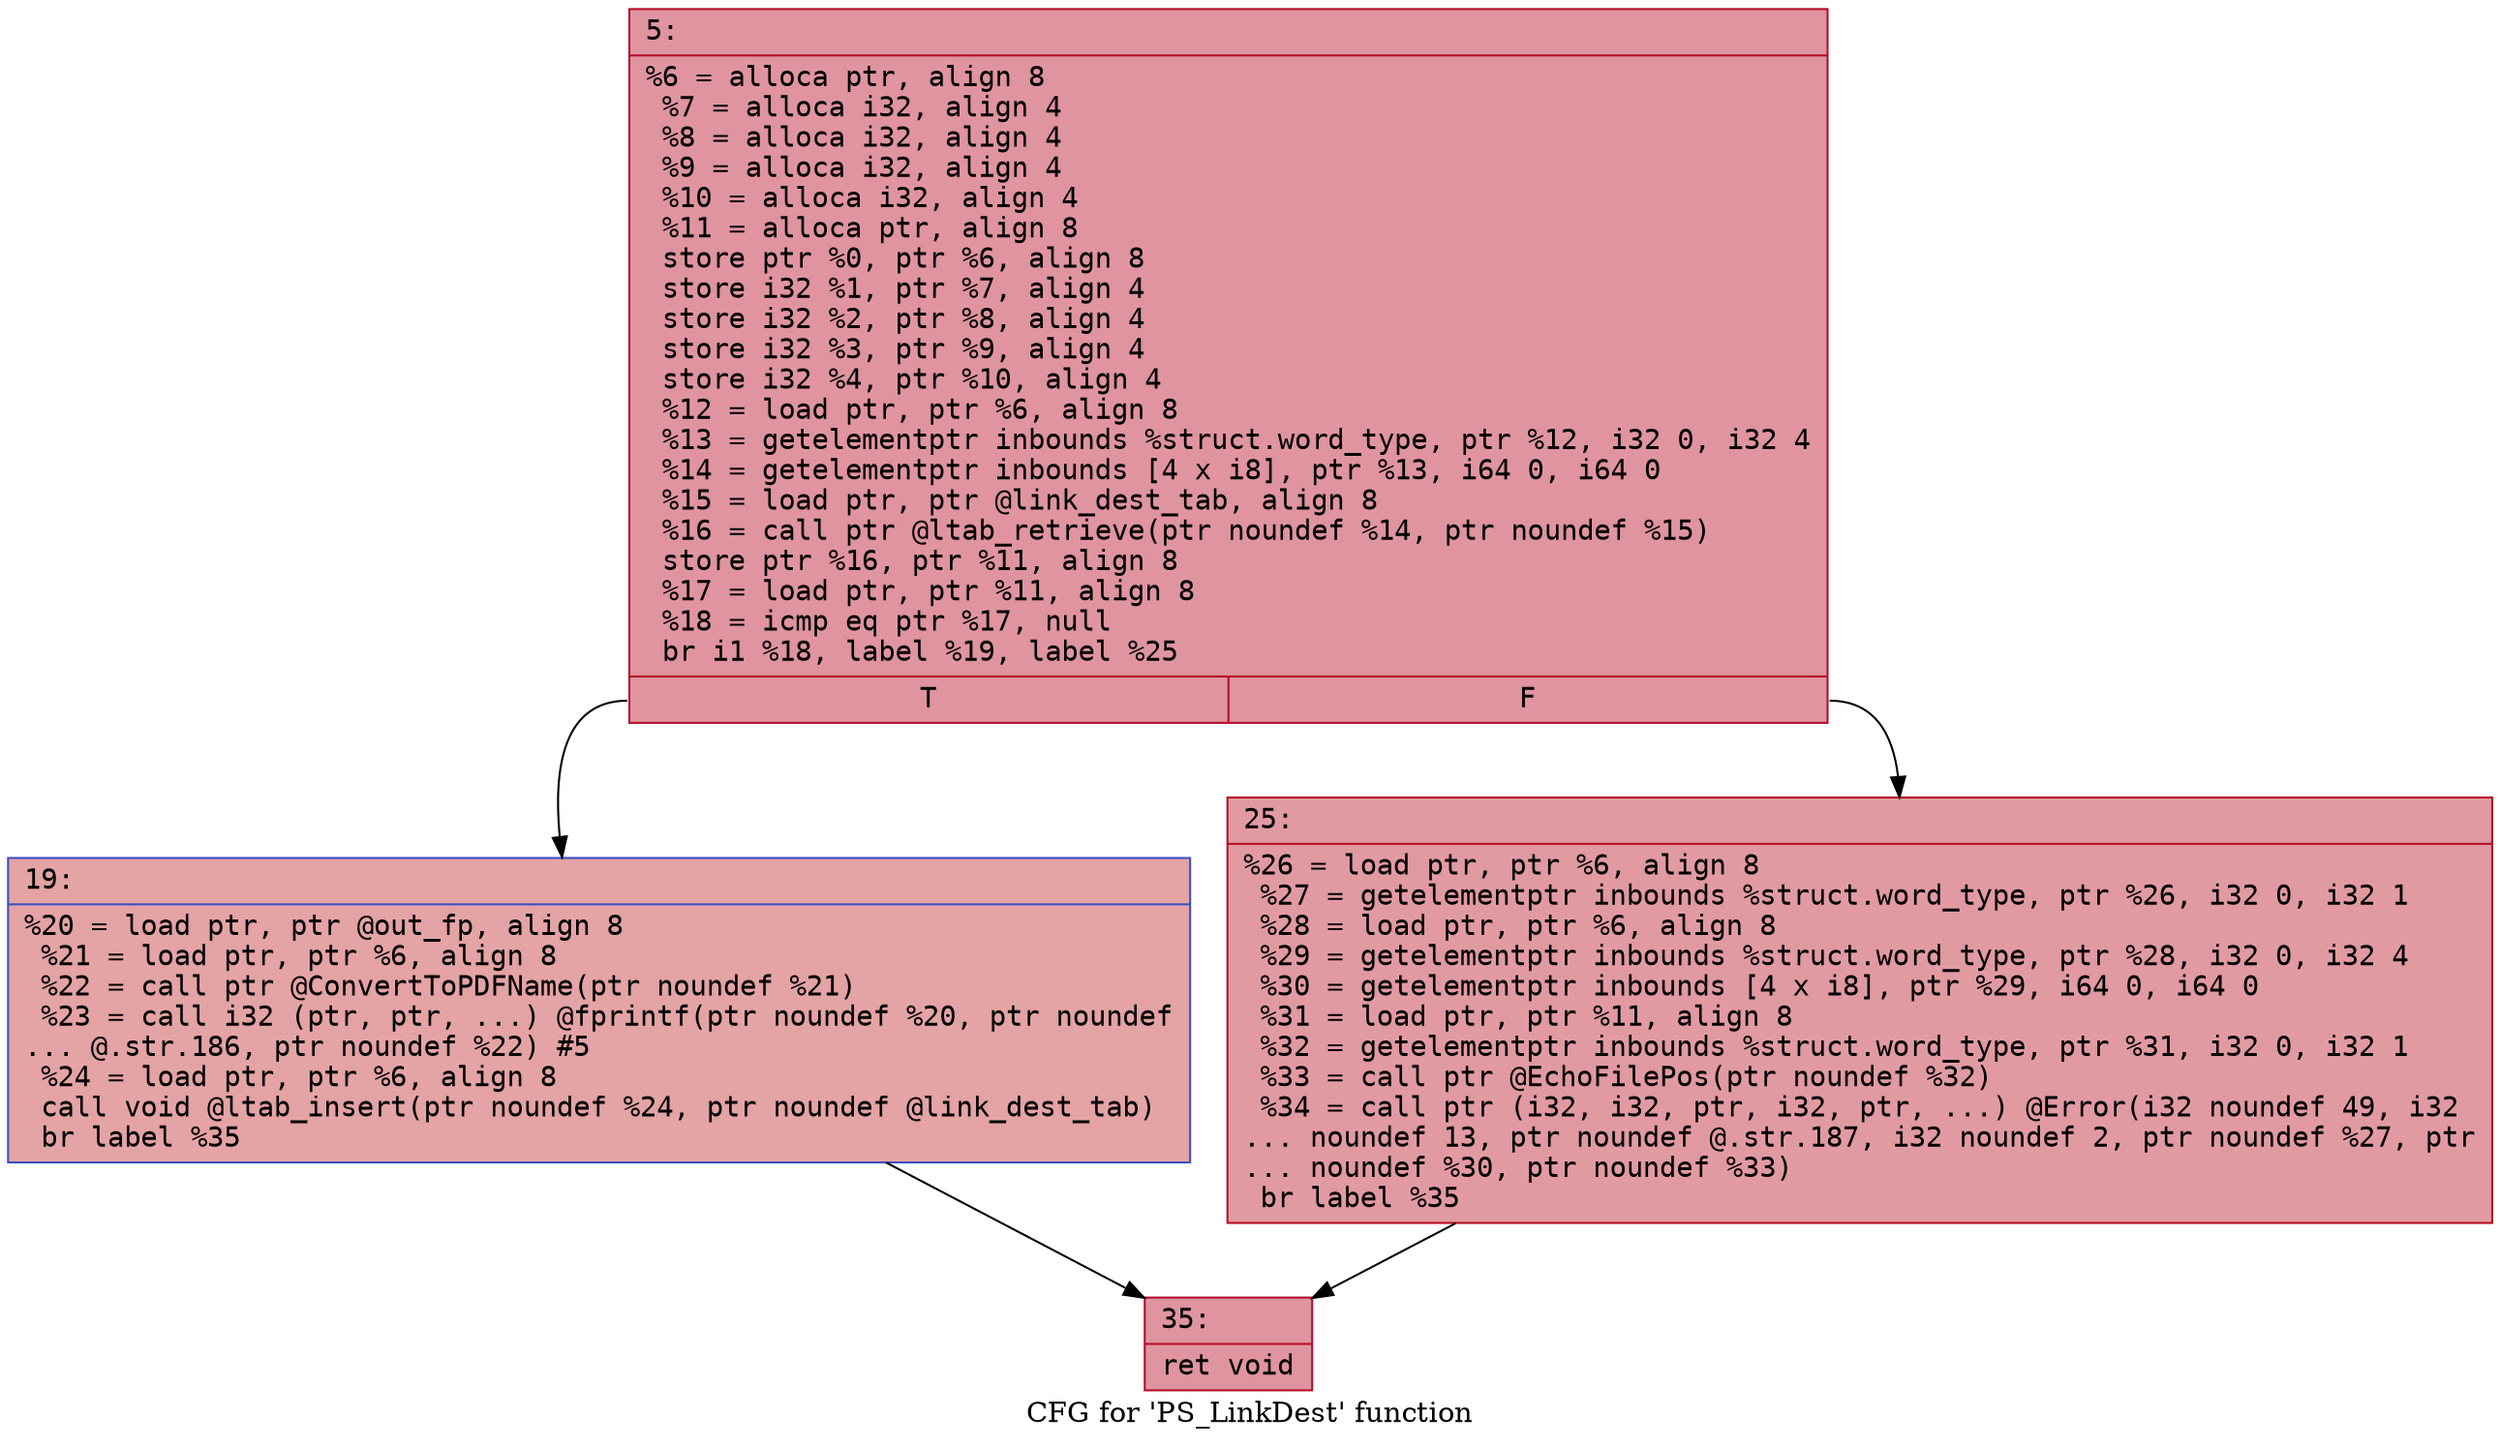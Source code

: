 digraph "CFG for 'PS_LinkDest' function" {
	label="CFG for 'PS_LinkDest' function";

	Node0x60000218ad00 [shape=record,color="#b70d28ff", style=filled, fillcolor="#b70d2870" fontname="Courier",label="{5:\l|  %6 = alloca ptr, align 8\l  %7 = alloca i32, align 4\l  %8 = alloca i32, align 4\l  %9 = alloca i32, align 4\l  %10 = alloca i32, align 4\l  %11 = alloca ptr, align 8\l  store ptr %0, ptr %6, align 8\l  store i32 %1, ptr %7, align 4\l  store i32 %2, ptr %8, align 4\l  store i32 %3, ptr %9, align 4\l  store i32 %4, ptr %10, align 4\l  %12 = load ptr, ptr %6, align 8\l  %13 = getelementptr inbounds %struct.word_type, ptr %12, i32 0, i32 4\l  %14 = getelementptr inbounds [4 x i8], ptr %13, i64 0, i64 0\l  %15 = load ptr, ptr @link_dest_tab, align 8\l  %16 = call ptr @ltab_retrieve(ptr noundef %14, ptr noundef %15)\l  store ptr %16, ptr %11, align 8\l  %17 = load ptr, ptr %11, align 8\l  %18 = icmp eq ptr %17, null\l  br i1 %18, label %19, label %25\l|{<s0>T|<s1>F}}"];
	Node0x60000218ad00:s0 -> Node0x60000218ae90[tooltip="5 -> 19\nProbability 37.50%" ];
	Node0x60000218ad00:s1 -> Node0x60000218aee0[tooltip="5 -> 25\nProbability 62.50%" ];
	Node0x60000218ae90 [shape=record,color="#3d50c3ff", style=filled, fillcolor="#c32e3170" fontname="Courier",label="{19:\l|  %20 = load ptr, ptr @out_fp, align 8\l  %21 = load ptr, ptr %6, align 8\l  %22 = call ptr @ConvertToPDFName(ptr noundef %21)\l  %23 = call i32 (ptr, ptr, ...) @fprintf(ptr noundef %20, ptr noundef\l... @.str.186, ptr noundef %22) #5\l  %24 = load ptr, ptr %6, align 8\l  call void @ltab_insert(ptr noundef %24, ptr noundef @link_dest_tab)\l  br label %35\l}"];
	Node0x60000218ae90 -> Node0x60000218af30[tooltip="19 -> 35\nProbability 100.00%" ];
	Node0x60000218aee0 [shape=record,color="#b70d28ff", style=filled, fillcolor="#bb1b2c70" fontname="Courier",label="{25:\l|  %26 = load ptr, ptr %6, align 8\l  %27 = getelementptr inbounds %struct.word_type, ptr %26, i32 0, i32 1\l  %28 = load ptr, ptr %6, align 8\l  %29 = getelementptr inbounds %struct.word_type, ptr %28, i32 0, i32 4\l  %30 = getelementptr inbounds [4 x i8], ptr %29, i64 0, i64 0\l  %31 = load ptr, ptr %11, align 8\l  %32 = getelementptr inbounds %struct.word_type, ptr %31, i32 0, i32 1\l  %33 = call ptr @EchoFilePos(ptr noundef %32)\l  %34 = call ptr (i32, i32, ptr, i32, ptr, ...) @Error(i32 noundef 49, i32\l... noundef 13, ptr noundef @.str.187, i32 noundef 2, ptr noundef %27, ptr\l... noundef %30, ptr noundef %33)\l  br label %35\l}"];
	Node0x60000218aee0 -> Node0x60000218af30[tooltip="25 -> 35\nProbability 100.00%" ];
	Node0x60000218af30 [shape=record,color="#b70d28ff", style=filled, fillcolor="#b70d2870" fontname="Courier",label="{35:\l|  ret void\l}"];
}
